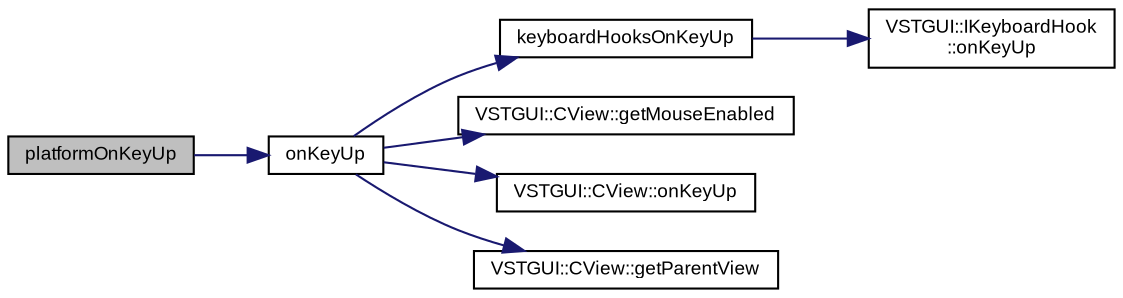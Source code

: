 digraph "platformOnKeyUp"
{
  bgcolor="transparent";
  edge [fontname="Arial",fontsize="9",labelfontname="Arial",labelfontsize="9"];
  node [fontname="Arial",fontsize="9",shape=record];
  rankdir="LR";
  Node1 [label="platformOnKeyUp",height=0.2,width=0.4,color="black", fillcolor="grey75", style="filled" fontcolor="black"];
  Node1 -> Node2 [color="midnightblue",fontsize="9",style="solid",fontname="Arial"];
  Node2 [label="onKeyUp",height=0.2,width=0.4,color="black",URL="$class_v_s_t_g_u_i_1_1_c_frame.html#ac50da528f8b849272593684073541b3b",tooltip="called if a key up event occurs and this view has focus "];
  Node2 -> Node3 [color="midnightblue",fontsize="9",style="solid",fontname="Arial"];
  Node3 [label="keyboardHooksOnKeyUp",height=0.2,width=0.4,color="black",URL="$class_v_s_t_g_u_i_1_1_c_frame.html#ac4217e0dec7c33e7d6e3fe5b7c9ff5b7"];
  Node3 -> Node4 [color="midnightblue",fontsize="9",style="solid",fontname="Arial"];
  Node4 [label="VSTGUI::IKeyboardHook\l::onKeyUp",height=0.2,width=0.4,color="black",URL="$class_v_s_t_g_u_i_1_1_i_keyboard_hook.html#aa4c5570a0837236f1c1a0f4b3aa6d1cd",tooltip="should return 1 if no further key up processing should apply, otherwise -1 "];
  Node2 -> Node5 [color="midnightblue",fontsize="9",style="solid",fontname="Arial"];
  Node5 [label="VSTGUI::CView::getMouseEnabled",height=0.2,width=0.4,color="black",URL="$class_v_s_t_g_u_i_1_1_c_view.html#acab79bf608c51aad89f6f1e491231cf1",tooltip="get the state of wheather this view uses the mouse or not "];
  Node2 -> Node6 [color="midnightblue",fontsize="9",style="solid",fontname="Arial"];
  Node6 [label="VSTGUI::CView::onKeyUp",height=0.2,width=0.4,color="black",URL="$class_v_s_t_g_u_i_1_1_c_view.html#ac50da528f8b849272593684073541b3b",tooltip="called if a key up event occurs and this view has focus "];
  Node2 -> Node7 [color="midnightblue",fontsize="9",style="solid",fontname="Arial"];
  Node7 [label="VSTGUI::CView::getParentView",height=0.2,width=0.4,color="black",URL="$class_v_s_t_g_u_i_1_1_c_view.html#ac45407fc7304ee33c5729fa04edaea76",tooltip="get parent view "];
}
